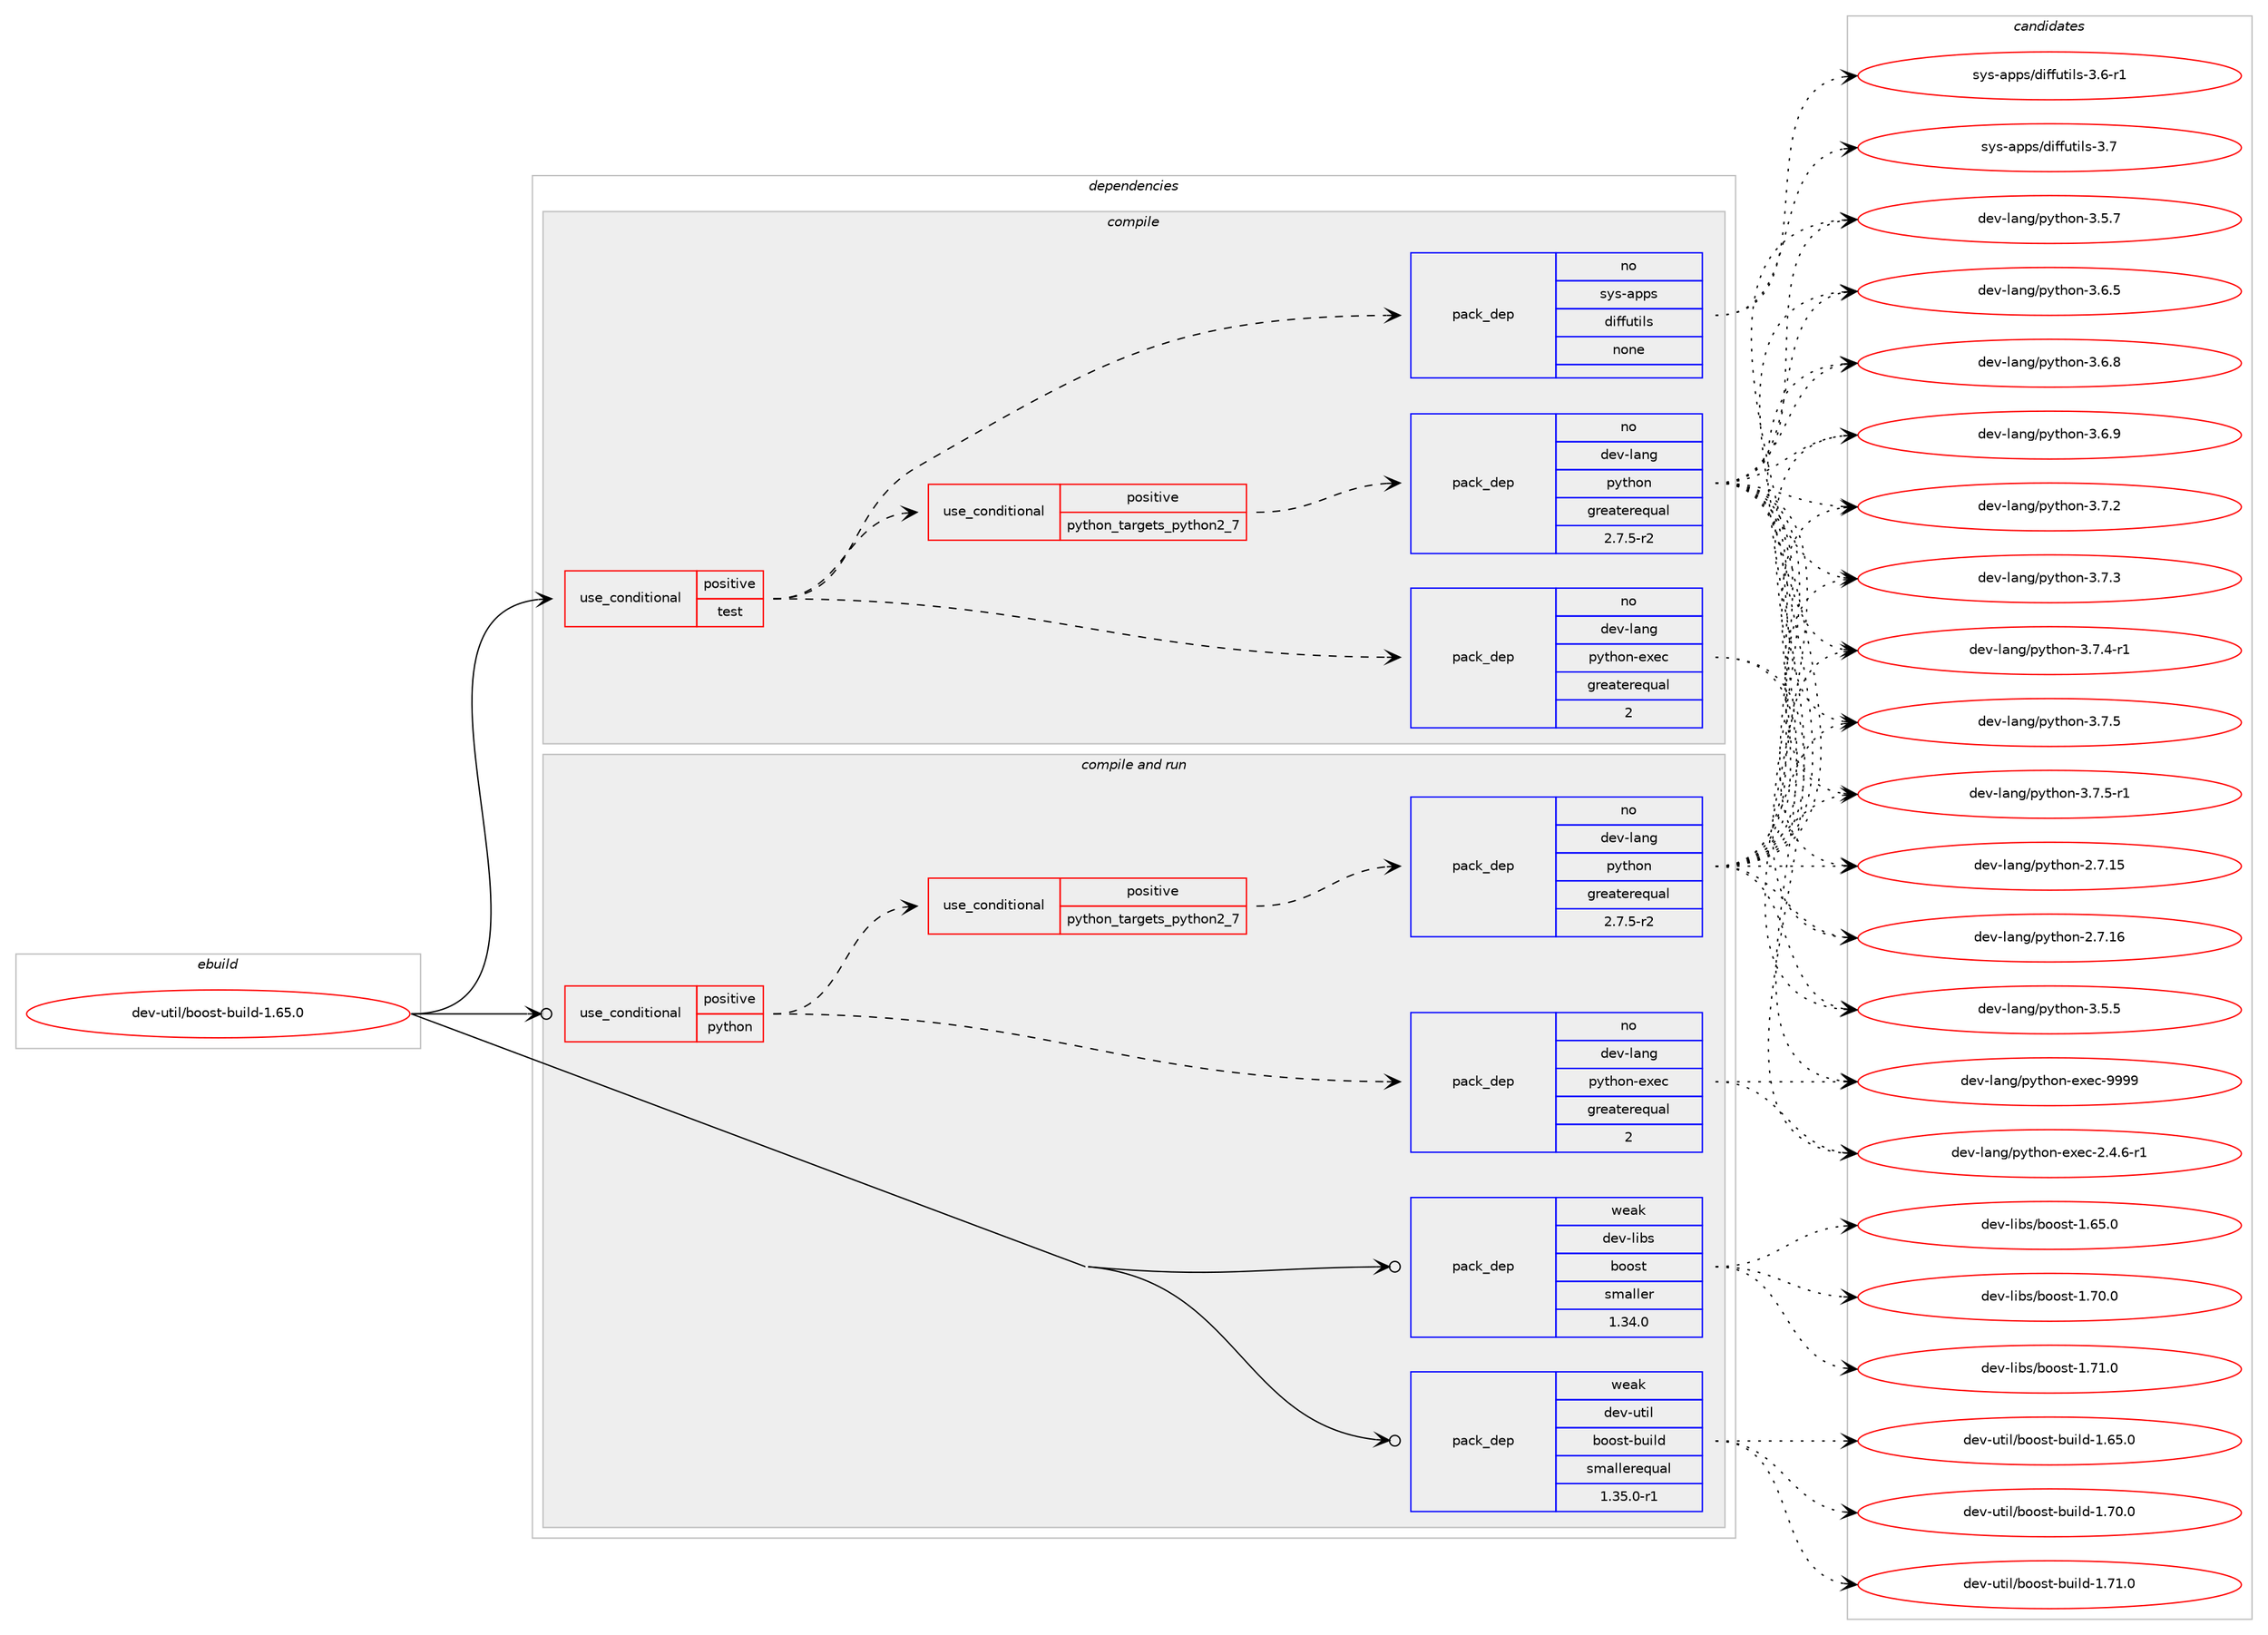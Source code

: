 digraph prolog {

# *************
# Graph options
# *************

newrank=true;
concentrate=true;
compound=true;
graph [rankdir=LR,fontname=Helvetica,fontsize=10,ranksep=1.5];#, ranksep=2.5, nodesep=0.2];
edge  [arrowhead=vee];
node  [fontname=Helvetica,fontsize=10];

# **********
# The ebuild
# **********

subgraph cluster_leftcol {
color=gray;
rank=same;
label=<<i>ebuild</i>>;
id [label="dev-util/boost-build-1.65.0", color=red, width=4, href="../dev-util/boost-build-1.65.0.svg"];
}

# ****************
# The dependencies
# ****************

subgraph cluster_midcol {
color=gray;
label=<<i>dependencies</i>>;
subgraph cluster_compile {
fillcolor="#eeeeee";
style=filled;
label=<<i>compile</i>>;
subgraph cond181878 {
dependency725840 [label=<<TABLE BORDER="0" CELLBORDER="1" CELLSPACING="0" CELLPADDING="4"><TR><TD ROWSPAN="3" CELLPADDING="10">use_conditional</TD></TR><TR><TD>positive</TD></TR><TR><TD>test</TD></TR></TABLE>>, shape=none, color=red];
subgraph pack531856 {
dependency725841 [label=<<TABLE BORDER="0" CELLBORDER="1" CELLSPACING="0" CELLPADDING="4" WIDTH="220"><TR><TD ROWSPAN="6" CELLPADDING="30">pack_dep</TD></TR><TR><TD WIDTH="110">no</TD></TR><TR><TD>sys-apps</TD></TR><TR><TD>diffutils</TD></TR><TR><TD>none</TD></TR><TR><TD></TD></TR></TABLE>>, shape=none, color=blue];
}
dependency725840:e -> dependency725841:w [weight=20,style="dashed",arrowhead="vee"];
subgraph cond181879 {
dependency725842 [label=<<TABLE BORDER="0" CELLBORDER="1" CELLSPACING="0" CELLPADDING="4"><TR><TD ROWSPAN="3" CELLPADDING="10">use_conditional</TD></TR><TR><TD>positive</TD></TR><TR><TD>python_targets_python2_7</TD></TR></TABLE>>, shape=none, color=red];
subgraph pack531857 {
dependency725843 [label=<<TABLE BORDER="0" CELLBORDER="1" CELLSPACING="0" CELLPADDING="4" WIDTH="220"><TR><TD ROWSPAN="6" CELLPADDING="30">pack_dep</TD></TR><TR><TD WIDTH="110">no</TD></TR><TR><TD>dev-lang</TD></TR><TR><TD>python</TD></TR><TR><TD>greaterequal</TD></TR><TR><TD>2.7.5-r2</TD></TR></TABLE>>, shape=none, color=blue];
}
dependency725842:e -> dependency725843:w [weight=20,style="dashed",arrowhead="vee"];
}
dependency725840:e -> dependency725842:w [weight=20,style="dashed",arrowhead="vee"];
subgraph pack531858 {
dependency725844 [label=<<TABLE BORDER="0" CELLBORDER="1" CELLSPACING="0" CELLPADDING="4" WIDTH="220"><TR><TD ROWSPAN="6" CELLPADDING="30">pack_dep</TD></TR><TR><TD WIDTH="110">no</TD></TR><TR><TD>dev-lang</TD></TR><TR><TD>python-exec</TD></TR><TR><TD>greaterequal</TD></TR><TR><TD>2</TD></TR></TABLE>>, shape=none, color=blue];
}
dependency725840:e -> dependency725844:w [weight=20,style="dashed",arrowhead="vee"];
}
id:e -> dependency725840:w [weight=20,style="solid",arrowhead="vee"];
}
subgraph cluster_compileandrun {
fillcolor="#eeeeee";
style=filled;
label=<<i>compile and run</i>>;
subgraph cond181880 {
dependency725845 [label=<<TABLE BORDER="0" CELLBORDER="1" CELLSPACING="0" CELLPADDING="4"><TR><TD ROWSPAN="3" CELLPADDING="10">use_conditional</TD></TR><TR><TD>positive</TD></TR><TR><TD>python</TD></TR></TABLE>>, shape=none, color=red];
subgraph cond181881 {
dependency725846 [label=<<TABLE BORDER="0" CELLBORDER="1" CELLSPACING="0" CELLPADDING="4"><TR><TD ROWSPAN="3" CELLPADDING="10">use_conditional</TD></TR><TR><TD>positive</TD></TR><TR><TD>python_targets_python2_7</TD></TR></TABLE>>, shape=none, color=red];
subgraph pack531859 {
dependency725847 [label=<<TABLE BORDER="0" CELLBORDER="1" CELLSPACING="0" CELLPADDING="4" WIDTH="220"><TR><TD ROWSPAN="6" CELLPADDING="30">pack_dep</TD></TR><TR><TD WIDTH="110">no</TD></TR><TR><TD>dev-lang</TD></TR><TR><TD>python</TD></TR><TR><TD>greaterequal</TD></TR><TR><TD>2.7.5-r2</TD></TR></TABLE>>, shape=none, color=blue];
}
dependency725846:e -> dependency725847:w [weight=20,style="dashed",arrowhead="vee"];
}
dependency725845:e -> dependency725846:w [weight=20,style="dashed",arrowhead="vee"];
subgraph pack531860 {
dependency725848 [label=<<TABLE BORDER="0" CELLBORDER="1" CELLSPACING="0" CELLPADDING="4" WIDTH="220"><TR><TD ROWSPAN="6" CELLPADDING="30">pack_dep</TD></TR><TR><TD WIDTH="110">no</TD></TR><TR><TD>dev-lang</TD></TR><TR><TD>python-exec</TD></TR><TR><TD>greaterequal</TD></TR><TR><TD>2</TD></TR></TABLE>>, shape=none, color=blue];
}
dependency725845:e -> dependency725848:w [weight=20,style="dashed",arrowhead="vee"];
}
id:e -> dependency725845:w [weight=20,style="solid",arrowhead="odotvee"];
subgraph pack531861 {
dependency725849 [label=<<TABLE BORDER="0" CELLBORDER="1" CELLSPACING="0" CELLPADDING="4" WIDTH="220"><TR><TD ROWSPAN="6" CELLPADDING="30">pack_dep</TD></TR><TR><TD WIDTH="110">weak</TD></TR><TR><TD>dev-libs</TD></TR><TR><TD>boost</TD></TR><TR><TD>smaller</TD></TR><TR><TD>1.34.0</TD></TR></TABLE>>, shape=none, color=blue];
}
id:e -> dependency725849:w [weight=20,style="solid",arrowhead="odotvee"];
subgraph pack531862 {
dependency725850 [label=<<TABLE BORDER="0" CELLBORDER="1" CELLSPACING="0" CELLPADDING="4" WIDTH="220"><TR><TD ROWSPAN="6" CELLPADDING="30">pack_dep</TD></TR><TR><TD WIDTH="110">weak</TD></TR><TR><TD>dev-util</TD></TR><TR><TD>boost-build</TD></TR><TR><TD>smallerequal</TD></TR><TR><TD>1.35.0-r1</TD></TR></TABLE>>, shape=none, color=blue];
}
id:e -> dependency725850:w [weight=20,style="solid",arrowhead="odotvee"];
}
subgraph cluster_run {
fillcolor="#eeeeee";
style=filled;
label=<<i>run</i>>;
}
}

# **************
# The candidates
# **************

subgraph cluster_choices {
rank=same;
color=gray;
label=<<i>candidates</i>>;

subgraph choice531856 {
color=black;
nodesep=1;
choice115121115459711211211547100105102102117116105108115455146544511449 [label="sys-apps/diffutils-3.6-r1", color=red, width=4,href="../sys-apps/diffutils-3.6-r1.svg"];
choice11512111545971121121154710010510210211711610510811545514655 [label="sys-apps/diffutils-3.7", color=red, width=4,href="../sys-apps/diffutils-3.7.svg"];
dependency725841:e -> choice115121115459711211211547100105102102117116105108115455146544511449:w [style=dotted,weight="100"];
dependency725841:e -> choice11512111545971121121154710010510210211711610510811545514655:w [style=dotted,weight="100"];
}
subgraph choice531857 {
color=black;
nodesep=1;
choice10010111845108971101034711212111610411111045504655464953 [label="dev-lang/python-2.7.15", color=red, width=4,href="../dev-lang/python-2.7.15.svg"];
choice10010111845108971101034711212111610411111045504655464954 [label="dev-lang/python-2.7.16", color=red, width=4,href="../dev-lang/python-2.7.16.svg"];
choice100101118451089711010347112121116104111110455146534653 [label="dev-lang/python-3.5.5", color=red, width=4,href="../dev-lang/python-3.5.5.svg"];
choice100101118451089711010347112121116104111110455146534655 [label="dev-lang/python-3.5.7", color=red, width=4,href="../dev-lang/python-3.5.7.svg"];
choice100101118451089711010347112121116104111110455146544653 [label="dev-lang/python-3.6.5", color=red, width=4,href="../dev-lang/python-3.6.5.svg"];
choice100101118451089711010347112121116104111110455146544656 [label="dev-lang/python-3.6.8", color=red, width=4,href="../dev-lang/python-3.6.8.svg"];
choice100101118451089711010347112121116104111110455146544657 [label="dev-lang/python-3.6.9", color=red, width=4,href="../dev-lang/python-3.6.9.svg"];
choice100101118451089711010347112121116104111110455146554650 [label="dev-lang/python-3.7.2", color=red, width=4,href="../dev-lang/python-3.7.2.svg"];
choice100101118451089711010347112121116104111110455146554651 [label="dev-lang/python-3.7.3", color=red, width=4,href="../dev-lang/python-3.7.3.svg"];
choice1001011184510897110103471121211161041111104551465546524511449 [label="dev-lang/python-3.7.4-r1", color=red, width=4,href="../dev-lang/python-3.7.4-r1.svg"];
choice100101118451089711010347112121116104111110455146554653 [label="dev-lang/python-3.7.5", color=red, width=4,href="../dev-lang/python-3.7.5.svg"];
choice1001011184510897110103471121211161041111104551465546534511449 [label="dev-lang/python-3.7.5-r1", color=red, width=4,href="../dev-lang/python-3.7.5-r1.svg"];
dependency725843:e -> choice10010111845108971101034711212111610411111045504655464953:w [style=dotted,weight="100"];
dependency725843:e -> choice10010111845108971101034711212111610411111045504655464954:w [style=dotted,weight="100"];
dependency725843:e -> choice100101118451089711010347112121116104111110455146534653:w [style=dotted,weight="100"];
dependency725843:e -> choice100101118451089711010347112121116104111110455146534655:w [style=dotted,weight="100"];
dependency725843:e -> choice100101118451089711010347112121116104111110455146544653:w [style=dotted,weight="100"];
dependency725843:e -> choice100101118451089711010347112121116104111110455146544656:w [style=dotted,weight="100"];
dependency725843:e -> choice100101118451089711010347112121116104111110455146544657:w [style=dotted,weight="100"];
dependency725843:e -> choice100101118451089711010347112121116104111110455146554650:w [style=dotted,weight="100"];
dependency725843:e -> choice100101118451089711010347112121116104111110455146554651:w [style=dotted,weight="100"];
dependency725843:e -> choice1001011184510897110103471121211161041111104551465546524511449:w [style=dotted,weight="100"];
dependency725843:e -> choice100101118451089711010347112121116104111110455146554653:w [style=dotted,weight="100"];
dependency725843:e -> choice1001011184510897110103471121211161041111104551465546534511449:w [style=dotted,weight="100"];
}
subgraph choice531858 {
color=black;
nodesep=1;
choice10010111845108971101034711212111610411111045101120101994550465246544511449 [label="dev-lang/python-exec-2.4.6-r1", color=red, width=4,href="../dev-lang/python-exec-2.4.6-r1.svg"];
choice10010111845108971101034711212111610411111045101120101994557575757 [label="dev-lang/python-exec-9999", color=red, width=4,href="../dev-lang/python-exec-9999.svg"];
dependency725844:e -> choice10010111845108971101034711212111610411111045101120101994550465246544511449:w [style=dotted,weight="100"];
dependency725844:e -> choice10010111845108971101034711212111610411111045101120101994557575757:w [style=dotted,weight="100"];
}
subgraph choice531859 {
color=black;
nodesep=1;
choice10010111845108971101034711212111610411111045504655464953 [label="dev-lang/python-2.7.15", color=red, width=4,href="../dev-lang/python-2.7.15.svg"];
choice10010111845108971101034711212111610411111045504655464954 [label="dev-lang/python-2.7.16", color=red, width=4,href="../dev-lang/python-2.7.16.svg"];
choice100101118451089711010347112121116104111110455146534653 [label="dev-lang/python-3.5.5", color=red, width=4,href="../dev-lang/python-3.5.5.svg"];
choice100101118451089711010347112121116104111110455146534655 [label="dev-lang/python-3.5.7", color=red, width=4,href="../dev-lang/python-3.5.7.svg"];
choice100101118451089711010347112121116104111110455146544653 [label="dev-lang/python-3.6.5", color=red, width=4,href="../dev-lang/python-3.6.5.svg"];
choice100101118451089711010347112121116104111110455146544656 [label="dev-lang/python-3.6.8", color=red, width=4,href="../dev-lang/python-3.6.8.svg"];
choice100101118451089711010347112121116104111110455146544657 [label="dev-lang/python-3.6.9", color=red, width=4,href="../dev-lang/python-3.6.9.svg"];
choice100101118451089711010347112121116104111110455146554650 [label="dev-lang/python-3.7.2", color=red, width=4,href="../dev-lang/python-3.7.2.svg"];
choice100101118451089711010347112121116104111110455146554651 [label="dev-lang/python-3.7.3", color=red, width=4,href="../dev-lang/python-3.7.3.svg"];
choice1001011184510897110103471121211161041111104551465546524511449 [label="dev-lang/python-3.7.4-r1", color=red, width=4,href="../dev-lang/python-3.7.4-r1.svg"];
choice100101118451089711010347112121116104111110455146554653 [label="dev-lang/python-3.7.5", color=red, width=4,href="../dev-lang/python-3.7.5.svg"];
choice1001011184510897110103471121211161041111104551465546534511449 [label="dev-lang/python-3.7.5-r1", color=red, width=4,href="../dev-lang/python-3.7.5-r1.svg"];
dependency725847:e -> choice10010111845108971101034711212111610411111045504655464953:w [style=dotted,weight="100"];
dependency725847:e -> choice10010111845108971101034711212111610411111045504655464954:w [style=dotted,weight="100"];
dependency725847:e -> choice100101118451089711010347112121116104111110455146534653:w [style=dotted,weight="100"];
dependency725847:e -> choice100101118451089711010347112121116104111110455146534655:w [style=dotted,weight="100"];
dependency725847:e -> choice100101118451089711010347112121116104111110455146544653:w [style=dotted,weight="100"];
dependency725847:e -> choice100101118451089711010347112121116104111110455146544656:w [style=dotted,weight="100"];
dependency725847:e -> choice100101118451089711010347112121116104111110455146544657:w [style=dotted,weight="100"];
dependency725847:e -> choice100101118451089711010347112121116104111110455146554650:w [style=dotted,weight="100"];
dependency725847:e -> choice100101118451089711010347112121116104111110455146554651:w [style=dotted,weight="100"];
dependency725847:e -> choice1001011184510897110103471121211161041111104551465546524511449:w [style=dotted,weight="100"];
dependency725847:e -> choice100101118451089711010347112121116104111110455146554653:w [style=dotted,weight="100"];
dependency725847:e -> choice1001011184510897110103471121211161041111104551465546534511449:w [style=dotted,weight="100"];
}
subgraph choice531860 {
color=black;
nodesep=1;
choice10010111845108971101034711212111610411111045101120101994550465246544511449 [label="dev-lang/python-exec-2.4.6-r1", color=red, width=4,href="../dev-lang/python-exec-2.4.6-r1.svg"];
choice10010111845108971101034711212111610411111045101120101994557575757 [label="dev-lang/python-exec-9999", color=red, width=4,href="../dev-lang/python-exec-9999.svg"];
dependency725848:e -> choice10010111845108971101034711212111610411111045101120101994550465246544511449:w [style=dotted,weight="100"];
dependency725848:e -> choice10010111845108971101034711212111610411111045101120101994557575757:w [style=dotted,weight="100"];
}
subgraph choice531861 {
color=black;
nodesep=1;
choice1001011184510810598115479811111111511645494654534648 [label="dev-libs/boost-1.65.0", color=red, width=4,href="../dev-libs/boost-1.65.0.svg"];
choice1001011184510810598115479811111111511645494655484648 [label="dev-libs/boost-1.70.0", color=red, width=4,href="../dev-libs/boost-1.70.0.svg"];
choice1001011184510810598115479811111111511645494655494648 [label="dev-libs/boost-1.71.0", color=red, width=4,href="../dev-libs/boost-1.71.0.svg"];
dependency725849:e -> choice1001011184510810598115479811111111511645494654534648:w [style=dotted,weight="100"];
dependency725849:e -> choice1001011184510810598115479811111111511645494655484648:w [style=dotted,weight="100"];
dependency725849:e -> choice1001011184510810598115479811111111511645494655494648:w [style=dotted,weight="100"];
}
subgraph choice531862 {
color=black;
nodesep=1;
choice100101118451171161051084798111111115116459811710510810045494654534648 [label="dev-util/boost-build-1.65.0", color=red, width=4,href="../dev-util/boost-build-1.65.0.svg"];
choice100101118451171161051084798111111115116459811710510810045494655484648 [label="dev-util/boost-build-1.70.0", color=red, width=4,href="../dev-util/boost-build-1.70.0.svg"];
choice100101118451171161051084798111111115116459811710510810045494655494648 [label="dev-util/boost-build-1.71.0", color=red, width=4,href="../dev-util/boost-build-1.71.0.svg"];
dependency725850:e -> choice100101118451171161051084798111111115116459811710510810045494654534648:w [style=dotted,weight="100"];
dependency725850:e -> choice100101118451171161051084798111111115116459811710510810045494655484648:w [style=dotted,weight="100"];
dependency725850:e -> choice100101118451171161051084798111111115116459811710510810045494655494648:w [style=dotted,weight="100"];
}
}

}
